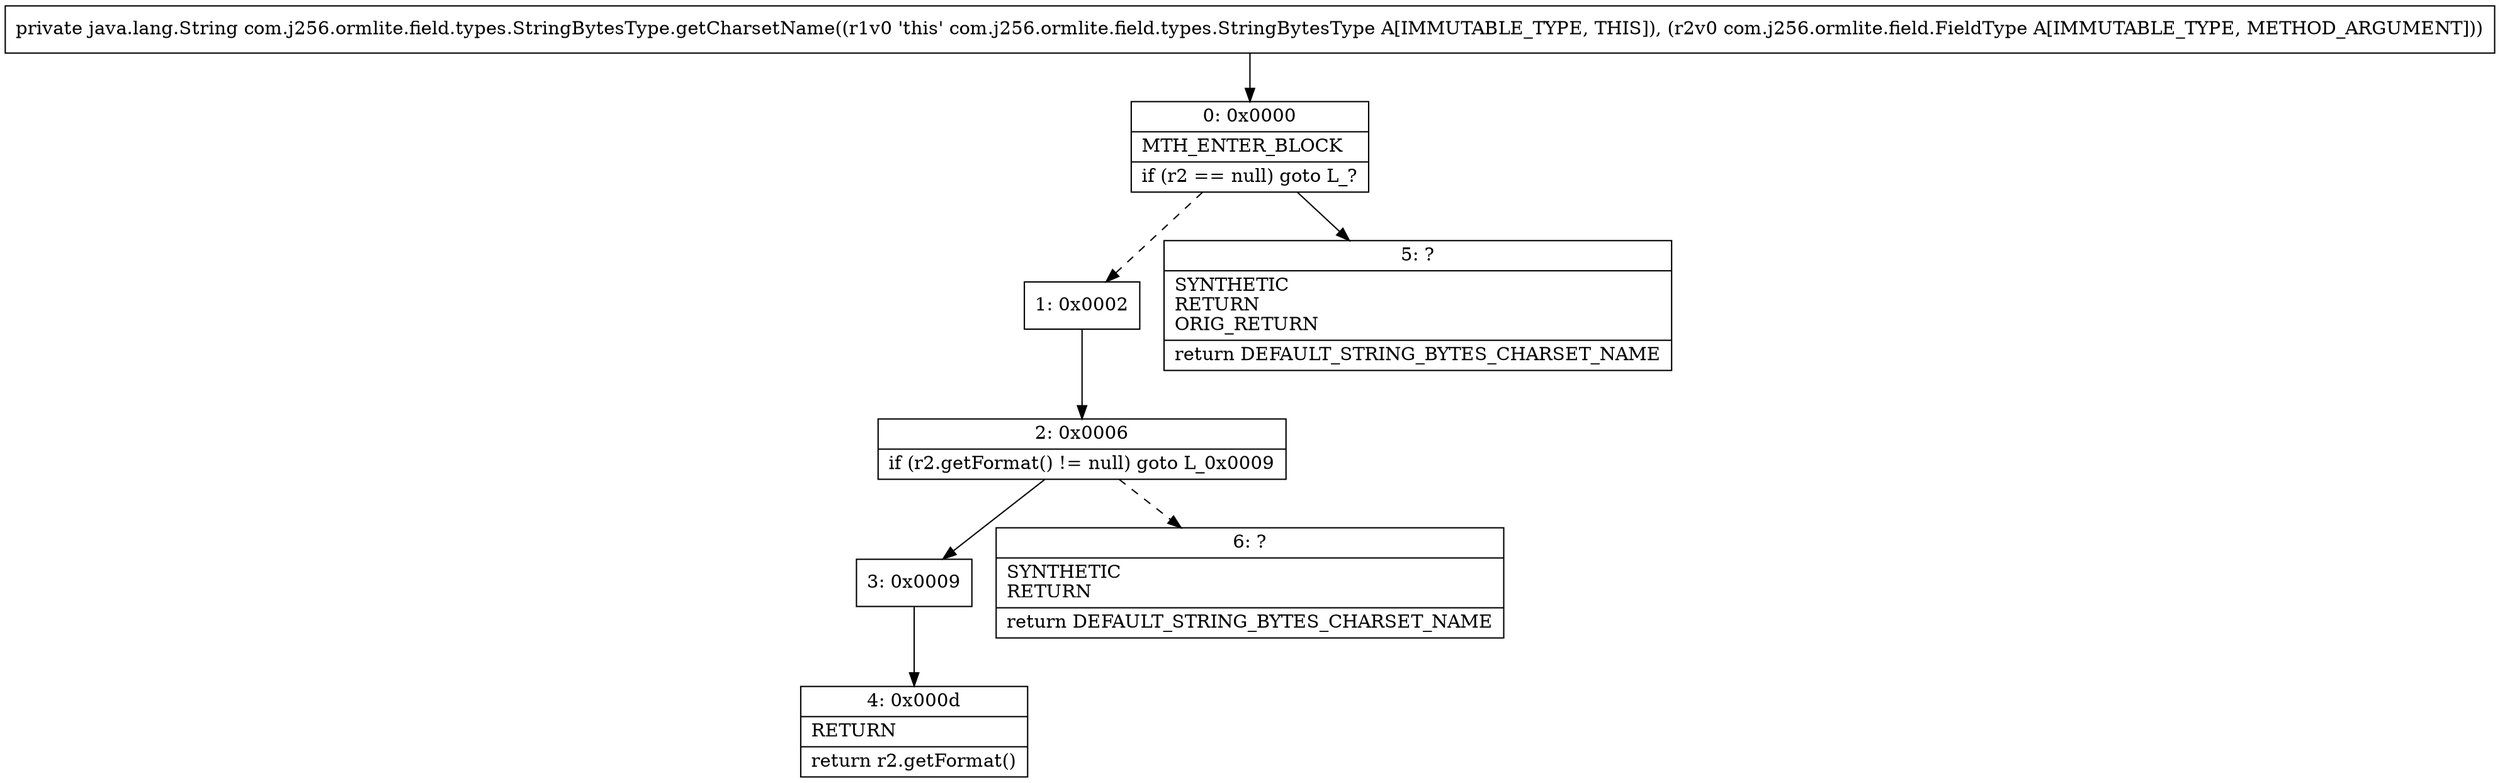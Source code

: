 digraph "CFG forcom.j256.ormlite.field.types.StringBytesType.getCharsetName(Lcom\/j256\/ormlite\/field\/FieldType;)Ljava\/lang\/String;" {
Node_0 [shape=record,label="{0\:\ 0x0000|MTH_ENTER_BLOCK\l|if (r2 == null) goto L_?\l}"];
Node_1 [shape=record,label="{1\:\ 0x0002}"];
Node_2 [shape=record,label="{2\:\ 0x0006|if (r2.getFormat() != null) goto L_0x0009\l}"];
Node_3 [shape=record,label="{3\:\ 0x0009}"];
Node_4 [shape=record,label="{4\:\ 0x000d|RETURN\l|return r2.getFormat()\l}"];
Node_5 [shape=record,label="{5\:\ ?|SYNTHETIC\lRETURN\lORIG_RETURN\l|return DEFAULT_STRING_BYTES_CHARSET_NAME\l}"];
Node_6 [shape=record,label="{6\:\ ?|SYNTHETIC\lRETURN\l|return DEFAULT_STRING_BYTES_CHARSET_NAME\l}"];
MethodNode[shape=record,label="{private java.lang.String com.j256.ormlite.field.types.StringBytesType.getCharsetName((r1v0 'this' com.j256.ormlite.field.types.StringBytesType A[IMMUTABLE_TYPE, THIS]), (r2v0 com.j256.ormlite.field.FieldType A[IMMUTABLE_TYPE, METHOD_ARGUMENT])) }"];
MethodNode -> Node_0;
Node_0 -> Node_1[style=dashed];
Node_0 -> Node_5;
Node_1 -> Node_2;
Node_2 -> Node_3;
Node_2 -> Node_6[style=dashed];
Node_3 -> Node_4;
}

